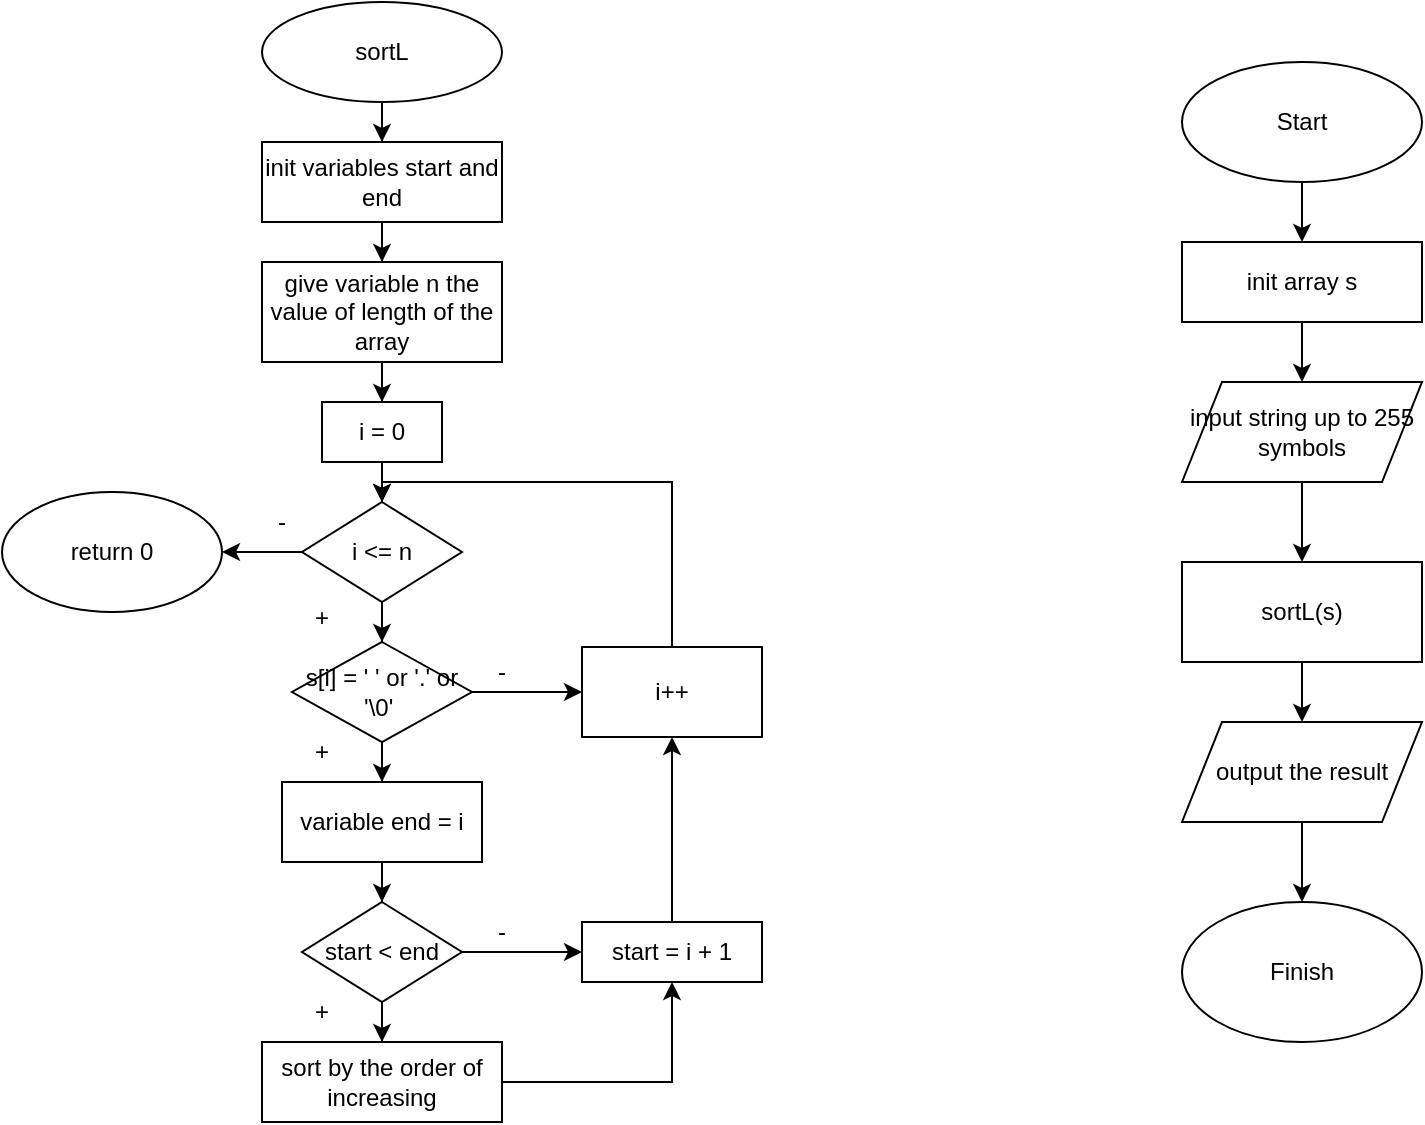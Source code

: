 <mxfile version="25.0.2">
  <diagram id="C5RBs43oDa-KdzZeNtuy" name="Page-1">
    <mxGraphModel dx="2075" dy="1761" grid="1" gridSize="10" guides="1" tooltips="1" connect="1" arrows="1" fold="1" page="1" pageScale="1" pageWidth="827" pageHeight="1169" math="0" shadow="0">
      <root>
        <mxCell id="WIyWlLk6GJQsqaUBKTNV-0" />
        <mxCell id="WIyWlLk6GJQsqaUBKTNV-1" parent="WIyWlLk6GJQsqaUBKTNV-0" />
        <mxCell id="0jNrdF9M6iU7lPz0BOl9-2" value="" style="edgeStyle=orthogonalEdgeStyle;rounded=0;orthogonalLoop=1;jettySize=auto;html=1;" edge="1" parent="WIyWlLk6GJQsqaUBKTNV-1" source="0jNrdF9M6iU7lPz0BOl9-0" target="0jNrdF9M6iU7lPz0BOl9-1">
          <mxGeometry relative="1" as="geometry" />
        </mxCell>
        <mxCell id="0jNrdF9M6iU7lPz0BOl9-0" value="sortL" style="ellipse;whiteSpace=wrap;html=1;" vertex="1" parent="WIyWlLk6GJQsqaUBKTNV-1">
          <mxGeometry x="70" y="-50" width="120" height="50" as="geometry" />
        </mxCell>
        <mxCell id="0jNrdF9M6iU7lPz0BOl9-4" value="" style="edgeStyle=orthogonalEdgeStyle;rounded=0;orthogonalLoop=1;jettySize=auto;html=1;" edge="1" parent="WIyWlLk6GJQsqaUBKTNV-1" source="0jNrdF9M6iU7lPz0BOl9-1" target="0jNrdF9M6iU7lPz0BOl9-3">
          <mxGeometry relative="1" as="geometry" />
        </mxCell>
        <mxCell id="0jNrdF9M6iU7lPz0BOl9-1" value="init variables start and end" style="whiteSpace=wrap;html=1;" vertex="1" parent="WIyWlLk6GJQsqaUBKTNV-1">
          <mxGeometry x="70" y="20" width="120" height="40" as="geometry" />
        </mxCell>
        <mxCell id="0jNrdF9M6iU7lPz0BOl9-6" value="" style="edgeStyle=orthogonalEdgeStyle;rounded=0;orthogonalLoop=1;jettySize=auto;html=1;" edge="1" parent="WIyWlLk6GJQsqaUBKTNV-1" source="0jNrdF9M6iU7lPz0BOl9-3" target="0jNrdF9M6iU7lPz0BOl9-5">
          <mxGeometry relative="1" as="geometry" />
        </mxCell>
        <mxCell id="0jNrdF9M6iU7lPz0BOl9-3" value="give variable n the value of length of the array" style="whiteSpace=wrap;html=1;" vertex="1" parent="WIyWlLk6GJQsqaUBKTNV-1">
          <mxGeometry x="70" y="80" width="120" height="50" as="geometry" />
        </mxCell>
        <mxCell id="0jNrdF9M6iU7lPz0BOl9-8" value="" style="edgeStyle=orthogonalEdgeStyle;rounded=0;orthogonalLoop=1;jettySize=auto;html=1;" edge="1" parent="WIyWlLk6GJQsqaUBKTNV-1" source="0jNrdF9M6iU7lPz0BOl9-5" target="0jNrdF9M6iU7lPz0BOl9-7">
          <mxGeometry relative="1" as="geometry" />
        </mxCell>
        <mxCell id="0jNrdF9M6iU7lPz0BOl9-5" value="i = 0" style="whiteSpace=wrap;html=1;" vertex="1" parent="WIyWlLk6GJQsqaUBKTNV-1">
          <mxGeometry x="100" y="150" width="60" height="30" as="geometry" />
        </mxCell>
        <mxCell id="0jNrdF9M6iU7lPz0BOl9-10" value="" style="edgeStyle=orthogonalEdgeStyle;rounded=0;orthogonalLoop=1;jettySize=auto;html=1;" edge="1" parent="WIyWlLk6GJQsqaUBKTNV-1" source="0jNrdF9M6iU7lPz0BOl9-7" target="0jNrdF9M6iU7lPz0BOl9-9">
          <mxGeometry relative="1" as="geometry" />
        </mxCell>
        <mxCell id="0jNrdF9M6iU7lPz0BOl9-25" value="" style="edgeStyle=orthogonalEdgeStyle;rounded=0;orthogonalLoop=1;jettySize=auto;html=1;" edge="1" parent="WIyWlLk6GJQsqaUBKTNV-1" source="0jNrdF9M6iU7lPz0BOl9-7" target="0jNrdF9M6iU7lPz0BOl9-24">
          <mxGeometry relative="1" as="geometry" />
        </mxCell>
        <mxCell id="0jNrdF9M6iU7lPz0BOl9-7" value="i &amp;lt;= n" style="rhombus;whiteSpace=wrap;html=1;" vertex="1" parent="WIyWlLk6GJQsqaUBKTNV-1">
          <mxGeometry x="90" y="200" width="80" height="50" as="geometry" />
        </mxCell>
        <mxCell id="0jNrdF9M6iU7lPz0BOl9-12" value="" style="edgeStyle=orthogonalEdgeStyle;rounded=0;orthogonalLoop=1;jettySize=auto;html=1;" edge="1" parent="WIyWlLk6GJQsqaUBKTNV-1" source="0jNrdF9M6iU7lPz0BOl9-9" target="0jNrdF9M6iU7lPz0BOl9-11">
          <mxGeometry relative="1" as="geometry" />
        </mxCell>
        <mxCell id="0jNrdF9M6iU7lPz0BOl9-22" style="edgeStyle=orthogonalEdgeStyle;rounded=0;orthogonalLoop=1;jettySize=auto;html=1;exitX=1;exitY=0.5;exitDx=0;exitDy=0;entryX=0;entryY=0.5;entryDx=0;entryDy=0;" edge="1" parent="WIyWlLk6GJQsqaUBKTNV-1" source="0jNrdF9M6iU7lPz0BOl9-9" target="0jNrdF9M6iU7lPz0BOl9-20">
          <mxGeometry relative="1" as="geometry" />
        </mxCell>
        <mxCell id="0jNrdF9M6iU7lPz0BOl9-9" value="s[i] = &#39; &#39; or &#39;.&#39; or &#39;\0&#39;&amp;nbsp;" style="rhombus;whiteSpace=wrap;html=1;" vertex="1" parent="WIyWlLk6GJQsqaUBKTNV-1">
          <mxGeometry x="85" y="270" width="90" height="50" as="geometry" />
        </mxCell>
        <mxCell id="0jNrdF9M6iU7lPz0BOl9-14" value="" style="edgeStyle=orthogonalEdgeStyle;rounded=0;orthogonalLoop=1;jettySize=auto;html=1;" edge="1" parent="WIyWlLk6GJQsqaUBKTNV-1" source="0jNrdF9M6iU7lPz0BOl9-11" target="0jNrdF9M6iU7lPz0BOl9-13">
          <mxGeometry relative="1" as="geometry" />
        </mxCell>
        <mxCell id="0jNrdF9M6iU7lPz0BOl9-11" value="variable end = i" style="whiteSpace=wrap;html=1;" vertex="1" parent="WIyWlLk6GJQsqaUBKTNV-1">
          <mxGeometry x="80" y="340" width="100" height="40" as="geometry" />
        </mxCell>
        <mxCell id="0jNrdF9M6iU7lPz0BOl9-16" value="" style="edgeStyle=orthogonalEdgeStyle;rounded=0;orthogonalLoop=1;jettySize=auto;html=1;" edge="1" parent="WIyWlLk6GJQsqaUBKTNV-1" source="0jNrdF9M6iU7lPz0BOl9-13" target="0jNrdF9M6iU7lPz0BOl9-15">
          <mxGeometry relative="1" as="geometry" />
        </mxCell>
        <mxCell id="0jNrdF9M6iU7lPz0BOl9-18" value="" style="edgeStyle=orthogonalEdgeStyle;rounded=0;orthogonalLoop=1;jettySize=auto;html=1;" edge="1" parent="WIyWlLk6GJQsqaUBKTNV-1" source="0jNrdF9M6iU7lPz0BOl9-13" target="0jNrdF9M6iU7lPz0BOl9-17">
          <mxGeometry relative="1" as="geometry" />
        </mxCell>
        <mxCell id="0jNrdF9M6iU7lPz0BOl9-13" value="start &amp;lt; end" style="rhombus;whiteSpace=wrap;html=1;" vertex="1" parent="WIyWlLk6GJQsqaUBKTNV-1">
          <mxGeometry x="90" y="400" width="80" height="50" as="geometry" />
        </mxCell>
        <mxCell id="0jNrdF9M6iU7lPz0BOl9-19" style="edgeStyle=orthogonalEdgeStyle;rounded=0;orthogonalLoop=1;jettySize=auto;html=1;exitX=1;exitY=0.5;exitDx=0;exitDy=0;entryX=0.5;entryY=1;entryDx=0;entryDy=0;" edge="1" parent="WIyWlLk6GJQsqaUBKTNV-1" source="0jNrdF9M6iU7lPz0BOl9-15" target="0jNrdF9M6iU7lPz0BOl9-17">
          <mxGeometry relative="1" as="geometry" />
        </mxCell>
        <mxCell id="0jNrdF9M6iU7lPz0BOl9-15" value="sort by the order of increasing" style="whiteSpace=wrap;html=1;" vertex="1" parent="WIyWlLk6GJQsqaUBKTNV-1">
          <mxGeometry x="70" y="470" width="120" height="40" as="geometry" />
        </mxCell>
        <mxCell id="0jNrdF9M6iU7lPz0BOl9-21" value="" style="edgeStyle=orthogonalEdgeStyle;rounded=0;orthogonalLoop=1;jettySize=auto;html=1;" edge="1" parent="WIyWlLk6GJQsqaUBKTNV-1" source="0jNrdF9M6iU7lPz0BOl9-17" target="0jNrdF9M6iU7lPz0BOl9-20">
          <mxGeometry relative="1" as="geometry" />
        </mxCell>
        <mxCell id="0jNrdF9M6iU7lPz0BOl9-17" value="start = i + 1" style="whiteSpace=wrap;html=1;" vertex="1" parent="WIyWlLk6GJQsqaUBKTNV-1">
          <mxGeometry x="230" y="410" width="90" height="30" as="geometry" />
        </mxCell>
        <mxCell id="0jNrdF9M6iU7lPz0BOl9-23" style="edgeStyle=orthogonalEdgeStyle;rounded=0;orthogonalLoop=1;jettySize=auto;html=1;exitX=0.5;exitY=0;exitDx=0;exitDy=0;entryX=0.5;entryY=0;entryDx=0;entryDy=0;" edge="1" parent="WIyWlLk6GJQsqaUBKTNV-1" source="0jNrdF9M6iU7lPz0BOl9-20" target="0jNrdF9M6iU7lPz0BOl9-7">
          <mxGeometry relative="1" as="geometry">
            <Array as="points">
              <mxPoint x="275" y="190" />
              <mxPoint x="130" y="190" />
            </Array>
          </mxGeometry>
        </mxCell>
        <mxCell id="0jNrdF9M6iU7lPz0BOl9-20" value="i++" style="whiteSpace=wrap;html=1;" vertex="1" parent="WIyWlLk6GJQsqaUBKTNV-1">
          <mxGeometry x="230" y="272.5" width="90" height="45" as="geometry" />
        </mxCell>
        <mxCell id="0jNrdF9M6iU7lPz0BOl9-24" value="return 0" style="ellipse;whiteSpace=wrap;html=1;" vertex="1" parent="WIyWlLk6GJQsqaUBKTNV-1">
          <mxGeometry x="-60" y="195" width="110" height="60" as="geometry" />
        </mxCell>
        <mxCell id="0jNrdF9M6iU7lPz0BOl9-28" value="" style="edgeStyle=orthogonalEdgeStyle;rounded=0;orthogonalLoop=1;jettySize=auto;html=1;" edge="1" parent="WIyWlLk6GJQsqaUBKTNV-1" source="0jNrdF9M6iU7lPz0BOl9-26" target="0jNrdF9M6iU7lPz0BOl9-27">
          <mxGeometry relative="1" as="geometry" />
        </mxCell>
        <mxCell id="0jNrdF9M6iU7lPz0BOl9-26" value="Start" style="ellipse;whiteSpace=wrap;html=1;" vertex="1" parent="WIyWlLk6GJQsqaUBKTNV-1">
          <mxGeometry x="530" y="-20" width="120" height="60" as="geometry" />
        </mxCell>
        <mxCell id="0jNrdF9M6iU7lPz0BOl9-30" value="" style="edgeStyle=orthogonalEdgeStyle;rounded=0;orthogonalLoop=1;jettySize=auto;html=1;" edge="1" parent="WIyWlLk6GJQsqaUBKTNV-1" source="0jNrdF9M6iU7lPz0BOl9-27" target="0jNrdF9M6iU7lPz0BOl9-29">
          <mxGeometry relative="1" as="geometry" />
        </mxCell>
        <mxCell id="0jNrdF9M6iU7lPz0BOl9-27" value="init array s" style="whiteSpace=wrap;html=1;" vertex="1" parent="WIyWlLk6GJQsqaUBKTNV-1">
          <mxGeometry x="530" y="70" width="120" height="40" as="geometry" />
        </mxCell>
        <mxCell id="0jNrdF9M6iU7lPz0BOl9-32" value="" style="edgeStyle=orthogonalEdgeStyle;rounded=0;orthogonalLoop=1;jettySize=auto;html=1;" edge="1" parent="WIyWlLk6GJQsqaUBKTNV-1" source="0jNrdF9M6iU7lPz0BOl9-29" target="0jNrdF9M6iU7lPz0BOl9-31">
          <mxGeometry relative="1" as="geometry" />
        </mxCell>
        <mxCell id="0jNrdF9M6iU7lPz0BOl9-29" value="input string up to 255 symbols" style="shape=parallelogram;perimeter=parallelogramPerimeter;whiteSpace=wrap;html=1;fixedSize=1;" vertex="1" parent="WIyWlLk6GJQsqaUBKTNV-1">
          <mxGeometry x="530" y="140" width="120" height="50" as="geometry" />
        </mxCell>
        <mxCell id="0jNrdF9M6iU7lPz0BOl9-34" value="" style="edgeStyle=orthogonalEdgeStyle;rounded=0;orthogonalLoop=1;jettySize=auto;html=1;" edge="1" parent="WIyWlLk6GJQsqaUBKTNV-1" source="0jNrdF9M6iU7lPz0BOl9-31" target="0jNrdF9M6iU7lPz0BOl9-33">
          <mxGeometry relative="1" as="geometry" />
        </mxCell>
        <mxCell id="0jNrdF9M6iU7lPz0BOl9-31" value="sortL(s)" style="whiteSpace=wrap;html=1;" vertex="1" parent="WIyWlLk6GJQsqaUBKTNV-1">
          <mxGeometry x="530" y="230" width="120" height="50" as="geometry" />
        </mxCell>
        <mxCell id="0jNrdF9M6iU7lPz0BOl9-36" value="" style="edgeStyle=orthogonalEdgeStyle;rounded=0;orthogonalLoop=1;jettySize=auto;html=1;" edge="1" parent="WIyWlLk6GJQsqaUBKTNV-1" source="0jNrdF9M6iU7lPz0BOl9-33" target="0jNrdF9M6iU7lPz0BOl9-35">
          <mxGeometry relative="1" as="geometry" />
        </mxCell>
        <mxCell id="0jNrdF9M6iU7lPz0BOl9-33" value="output the result" style="shape=parallelogram;perimeter=parallelogramPerimeter;whiteSpace=wrap;html=1;fixedSize=1;" vertex="1" parent="WIyWlLk6GJQsqaUBKTNV-1">
          <mxGeometry x="530" y="310" width="120" height="50" as="geometry" />
        </mxCell>
        <mxCell id="0jNrdF9M6iU7lPz0BOl9-35" value="Finish" style="ellipse;whiteSpace=wrap;html=1;" vertex="1" parent="WIyWlLk6GJQsqaUBKTNV-1">
          <mxGeometry x="530" y="400" width="120" height="70" as="geometry" />
        </mxCell>
        <mxCell id="0jNrdF9M6iU7lPz0BOl9-37" value="+" style="text;html=1;align=center;verticalAlign=middle;whiteSpace=wrap;rounded=0;" vertex="1" parent="WIyWlLk6GJQsqaUBKTNV-1">
          <mxGeometry x="70" y="242.5" width="60" height="30" as="geometry" />
        </mxCell>
        <mxCell id="0jNrdF9M6iU7lPz0BOl9-38" value="+" style="text;html=1;align=center;verticalAlign=middle;whiteSpace=wrap;rounded=0;" vertex="1" parent="WIyWlLk6GJQsqaUBKTNV-1">
          <mxGeometry x="70" y="310" width="60" height="30" as="geometry" />
        </mxCell>
        <mxCell id="0jNrdF9M6iU7lPz0BOl9-39" value="+" style="text;html=1;align=center;verticalAlign=middle;whiteSpace=wrap;rounded=0;" vertex="1" parent="WIyWlLk6GJQsqaUBKTNV-1">
          <mxGeometry x="70" y="440" width="60" height="30" as="geometry" />
        </mxCell>
        <mxCell id="0jNrdF9M6iU7lPz0BOl9-40" value="-" style="text;html=1;align=center;verticalAlign=middle;whiteSpace=wrap;rounded=0;" vertex="1" parent="WIyWlLk6GJQsqaUBKTNV-1">
          <mxGeometry x="50" y="195" width="60" height="30" as="geometry" />
        </mxCell>
        <mxCell id="0jNrdF9M6iU7lPz0BOl9-41" value="-" style="text;html=1;align=center;verticalAlign=middle;whiteSpace=wrap;rounded=0;" vertex="1" parent="WIyWlLk6GJQsqaUBKTNV-1">
          <mxGeometry x="160" y="270" width="60" height="30" as="geometry" />
        </mxCell>
        <mxCell id="0jNrdF9M6iU7lPz0BOl9-42" value="-" style="text;html=1;align=center;verticalAlign=middle;whiteSpace=wrap;rounded=0;" vertex="1" parent="WIyWlLk6GJQsqaUBKTNV-1">
          <mxGeometry x="160" y="400" width="60" height="30" as="geometry" />
        </mxCell>
      </root>
    </mxGraphModel>
  </diagram>
</mxfile>
